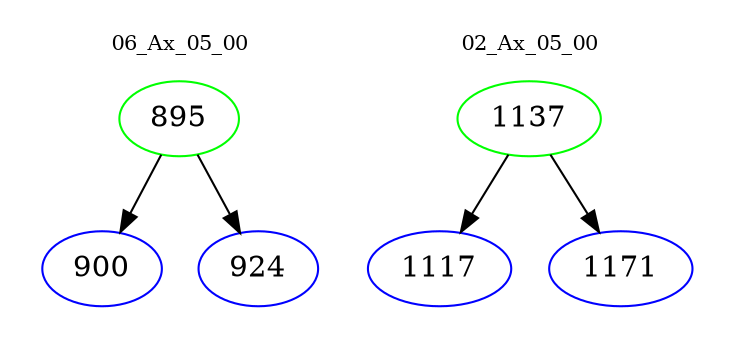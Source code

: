 digraph{
subgraph cluster_0 {
color = white
label = "06_Ax_05_00";
fontsize=10;
T0_895 [label="895", color="green"]
T0_895 -> T0_900 [color="black"]
T0_900 [label="900", color="blue"]
T0_895 -> T0_924 [color="black"]
T0_924 [label="924", color="blue"]
}
subgraph cluster_1 {
color = white
label = "02_Ax_05_00";
fontsize=10;
T1_1137 [label="1137", color="green"]
T1_1137 -> T1_1117 [color="black"]
T1_1117 [label="1117", color="blue"]
T1_1137 -> T1_1171 [color="black"]
T1_1171 [label="1171", color="blue"]
}
}
